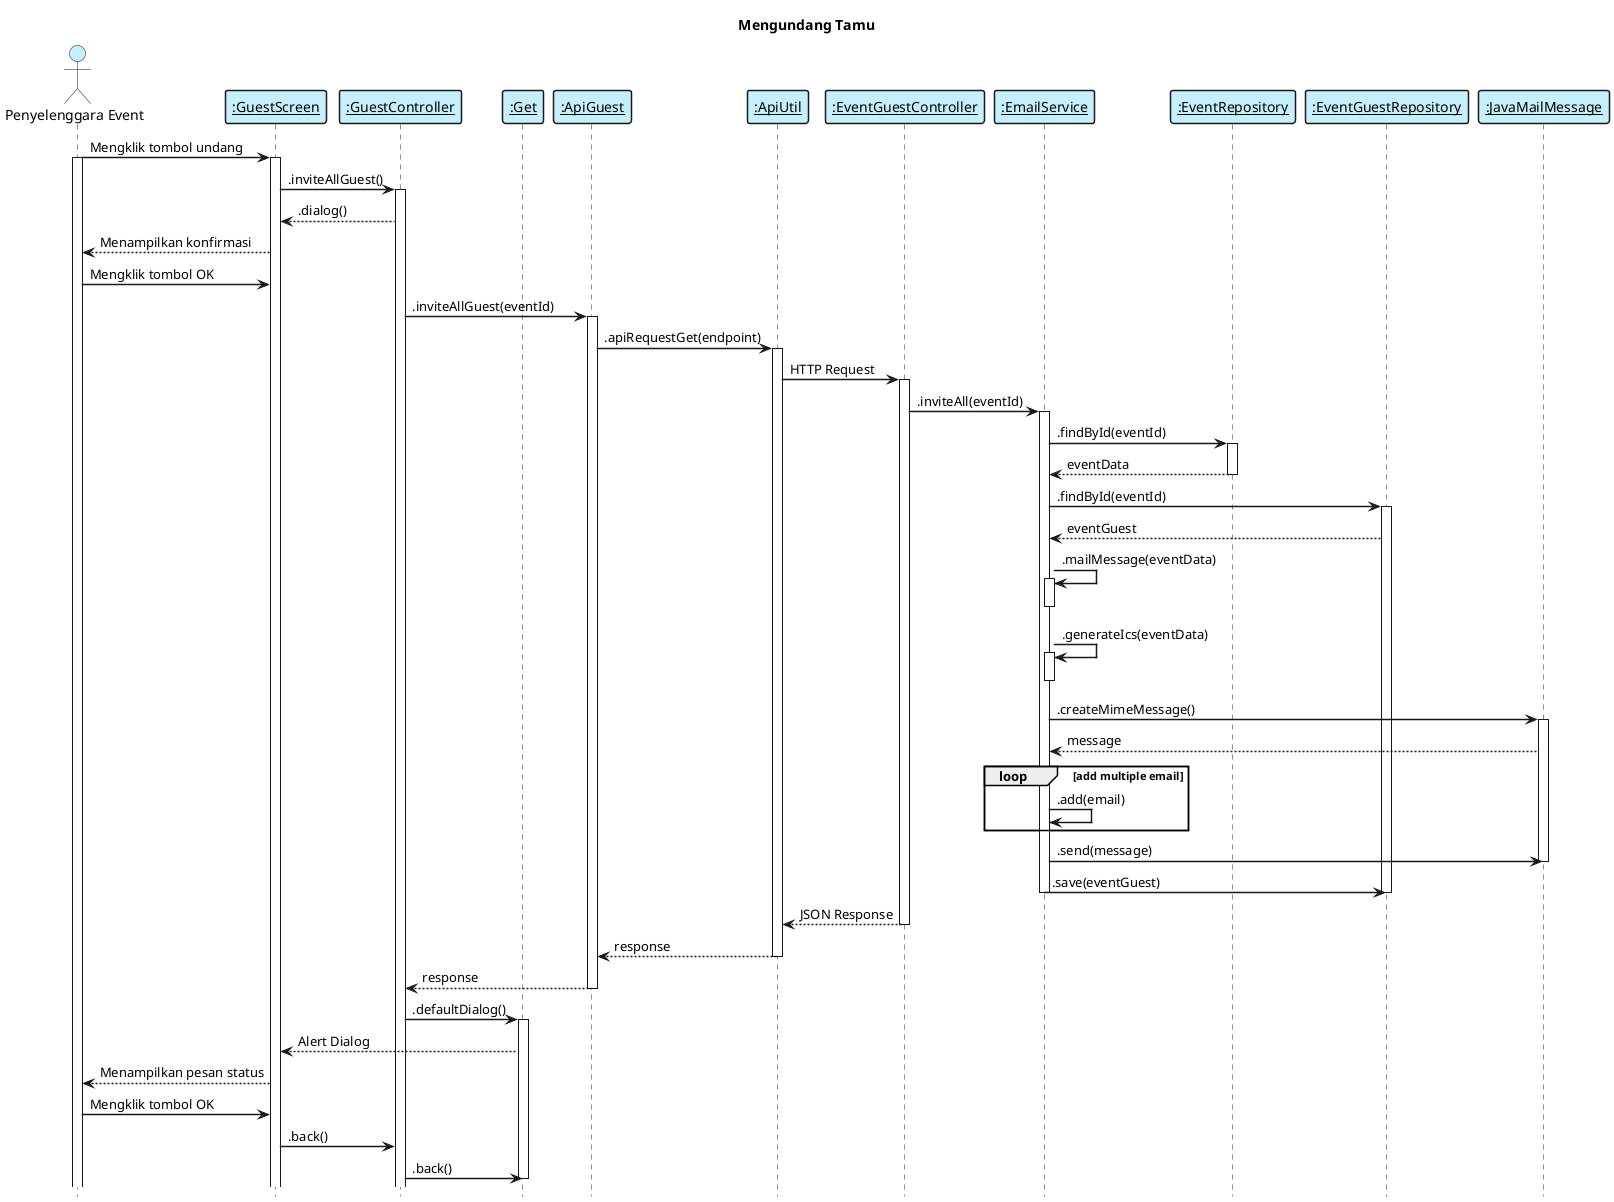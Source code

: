 @startuml mengundang tamu

    title "Mengundang Tamu"
    hide footbox
    skinparam shadowing false
    skinparam sequence {    
        ArrowThickness 1.5
        ActorFontName Century Gothic
        ActorBackgroundColor  #C6EFFC
        ArrowFontName Century Gothic
        ParticipantBorderThickness 1.5
        ParticipantBackgroundColor #C6EFFC
    }

    actor "Penyelenggara Event" as eo
    participant "__:GuestScreen__" as viewGuest
    participant "__:GuestController__" as controllerGuest
    participant "__:Get__" as libGet
    participant "__:ApiGuest__" as apiGuest
    participant "__:ApiUtil__" as apiUtil
    participant "__:EventGuestController__" as controllerGuestBackend
    participant "__:EmailService__" as serviceEmail
    participant "__:EventRepository__" as repositoryEvent
    participant "__:EventGuestRepository__" as repositoryGuest
    participant "__:JavaMailMessage__" as libMail

    eo -> viewGuest: Mengklik tombol undang
    activate eo
    activate viewGuest
    viewGuest -> controllerGuest: .inviteAllGuest()
    activate controllerGuest
    controllerGuest --> viewGuest: .dialog()
    viewGuest --> eo: Menampilkan konfirmasi
    eo -> viewGuest: Mengklik tombol OK
    controllerGuest -> apiGuest: .inviteAllGuest(eventId)
    activate apiGuest
    apiGuest -> apiUtil: .apiRequestGet(endpoint)
    activate apiUtil
    apiUtil -> controllerGuestBackend: HTTP Request
    activate controllerGuestBackend
    controllerGuestBackend -> serviceEmail: .inviteAll(eventId)
    activate serviceEmail
    serviceEmail -> repositoryEvent: .findById(eventId)
    activate repositoryEvent
    repositoryEvent --> serviceEmail: eventData
    deactivate repositoryEvent
    serviceEmail -> repositoryGuest: .findById(eventId)
    activate repositoryGuest
    repositoryGuest --> serviceEmail: eventGuest
    serviceEmail ->  serviceEmail: .mailMessage(eventData)
    activate serviceEmail
    deactivate serviceEmail
    serviceEmail ->  serviceEmail: .generateIcs(eventData)
    activate serviceEmail
    deactivate serviceEmail
    serviceEmail ->  libMail: .createMimeMessage()
    activate libMail
    libMail --> serviceEmail: message
    loop add multiple email
        serviceEmail -> serviceEmail: .add(email)
    end
    serviceEmail ->  libMail: .send(message)
    deactivate 
    serviceEmail -> repositoryGuest: .save(eventGuest)
    deactivate repositoryGuest
    deactivate serviceEmail 
    controllerGuestBackend --> apiUtil: JSON Response
    deactivate
    apiUtil --> apiGuest: response
    deactivate
    apiGuest --> controllerGuest: response
    deactivate 
    controllerGuest -> libGet: .defaultDialog()
    activate libGet
    libGet --> viewGuest: Alert Dialog
    viewGuest --> eo: Menampilkan pesan status
    eo -> viewGuest: Mengklik tombol OK
    viewGuest -> controllerGuest: .back()
    controllerGuest -> libGet: .back()
    deactivate
@enduml